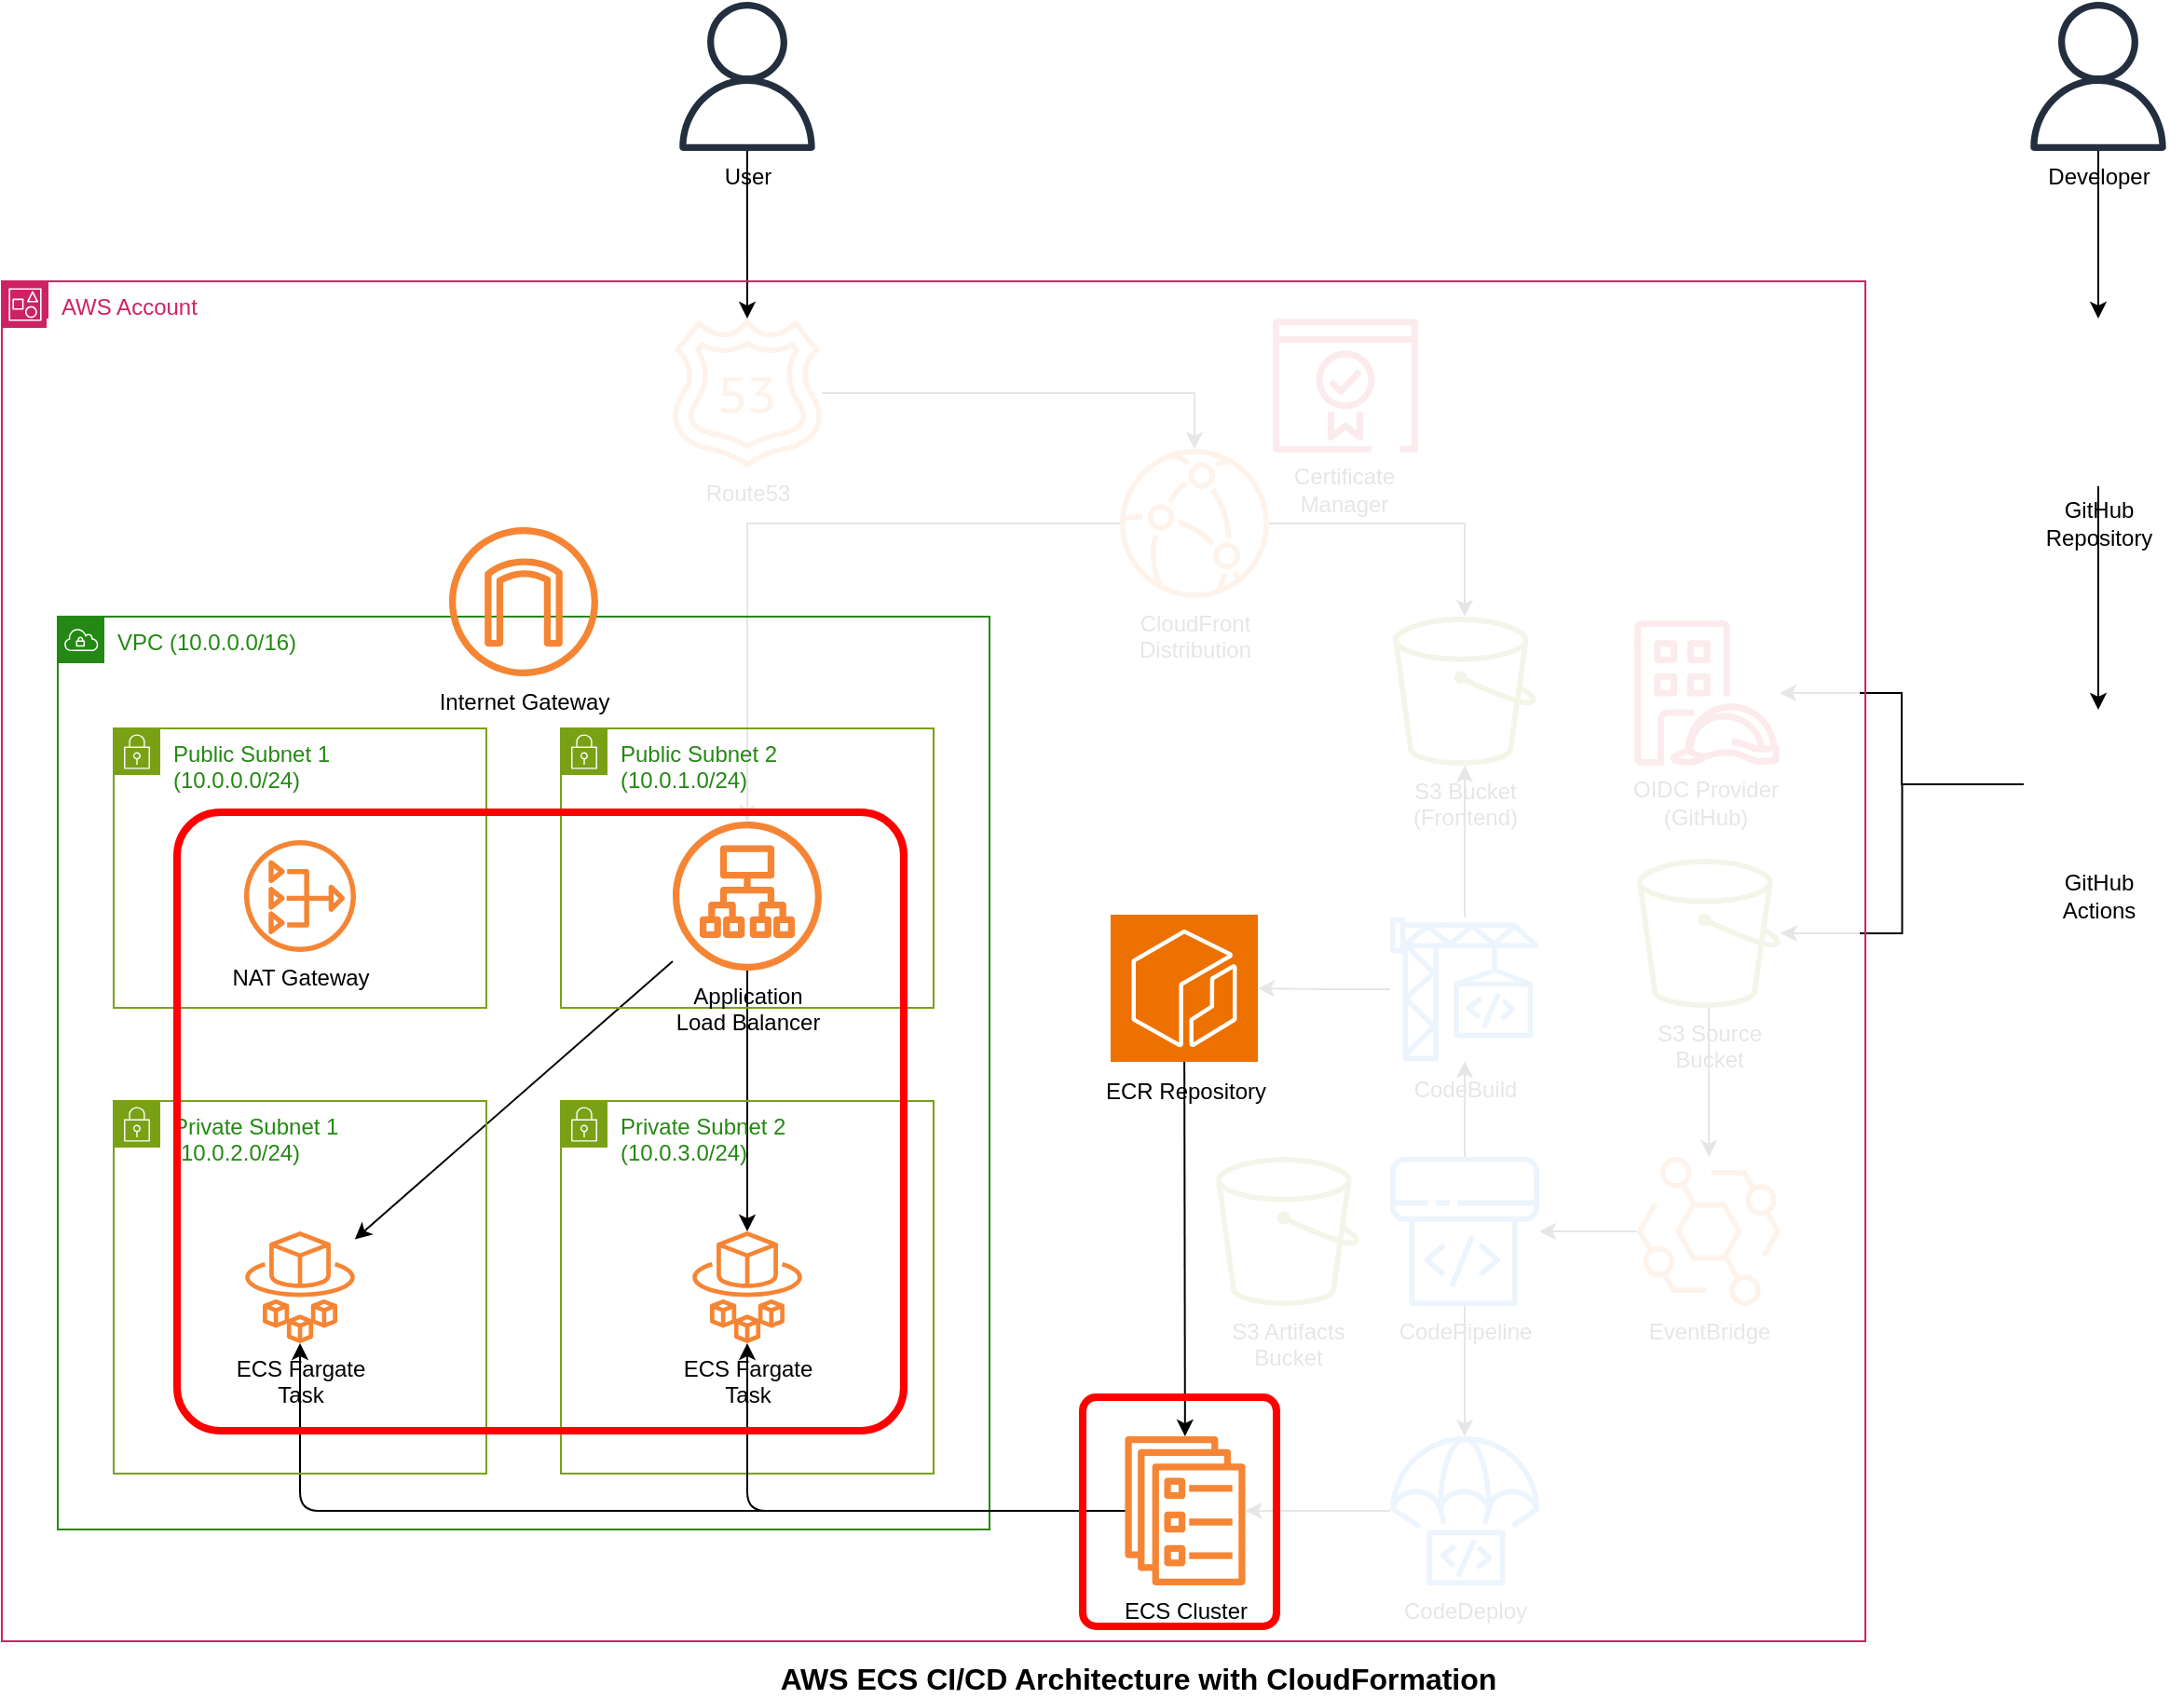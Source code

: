 <mxfile>
    <diagram name="AWS ECS CI/CD Architecture" id="aws-architecture">
        <mxGraphModel dx="1702" dy="1352" grid="0" gridSize="10" guides="1" tooltips="1" connect="1" arrows="1" fold="1" page="0" pageScale="1" pageWidth="1169" pageHeight="827" math="0" shadow="0">
            <root>
                <mxCell id="0"/>
                <mxCell id="1" parent="0"/>
                <mxCell id="35" value="" style="shape=image;verticalLabelPosition=bottom;labelBackgroundColor=default;verticalAlign=top;aspect=fixed;imageAspect=0;image=https://www.omnitech-inc.com/media/izab4guz/net9.png;" parent="1" vertex="1">
                    <mxGeometry x="404" y="519.5" width="73.8" height="41" as="geometry"/>
                </mxCell>
                <mxCell id="s3-frontend" value="S3 Bucket&#xa;(Frontend)" style="outlineConnect=0;dashed=0;verticalLabelPosition=bottom;verticalAlign=top;align=center;html=1;shape=mxgraph.aws4.s3;fillColor=#7AA116;gradientColor=none;" parent="1" vertex="1">
                    <mxGeometry x="705" y="180" width="80" height="80" as="geometry"/>
                </mxCell>
                <mxCell id="cloudfront" value="CloudFront&#xa;Distribution" style="outlineConnect=0;dashed=0;verticalLabelPosition=bottom;verticalAlign=top;align=center;html=1;shape=mxgraph.aws4.cloudfront;fillColor=#F58534;gradientColor=none;" parent="1" vertex="1">
                    <mxGeometry x="560" y="90" width="80" height="80" as="geometry"/>
                </mxCell>
                <mxCell id="codepipeline" value="CodePipeline" style="outlineConnect=0;dashed=0;verticalLabelPosition=bottom;verticalAlign=top;align=center;html=1;shape=mxgraph.aws4.codepipeline;fillColor=#3F8FE8;gradientColor=none;" parent="1" vertex="1">
                    <mxGeometry x="705" y="470" width="80" height="80" as="geometry"/>
                </mxCell>
                <mxCell id="codebuild" value="CodeBuild" style="outlineConnect=0;dashed=0;verticalLabelPosition=bottom;verticalAlign=top;align=center;html=1;shape=mxgraph.aws4.codebuild;fillColor=#3F8FE8;gradientColor=none;" parent="1" vertex="1">
                    <mxGeometry x="705" y="340" width="80" height="80" as="geometry"/>
                </mxCell>
                <mxCell id="codedeploy" value="CodeDeploy" style="outlineConnect=0;dashed=0;verticalLabelPosition=bottom;verticalAlign=top;align=center;html=1;shape=mxgraph.aws4.codedeploy;fillColor=#3F8FE8;gradientColor=none;" parent="1" vertex="1">
                    <mxGeometry x="705" y="620" width="80" height="80" as="geometry"/>
                </mxCell>
                <mxCell id="s3-source" value="S3 Source&#xa;Bucket" style="outlineConnect=0;dashed=0;verticalLabelPosition=bottom;verticalAlign=top;align=center;html=1;shape=mxgraph.aws4.s3;fillColor=#7AA116;gradientColor=none;" parent="1" vertex="1">
                    <mxGeometry x="836" y="310" width="80" height="80" as="geometry"/>
                </mxCell>
                <mxCell id="s3-artifacts" value="S3 Artifacts&#xa;Bucket" style="outlineConnect=0;dashed=0;verticalLabelPosition=bottom;verticalAlign=top;align=center;html=1;shape=mxgraph.aws4.s3;fillColor=#7AA116;gradientColor=none;" parent="1" vertex="1">
                    <mxGeometry x="610" y="470" width="80" height="80" as="geometry"/>
                </mxCell>
                <mxCell id="eventbridge" value="EventBridge" style="outlineConnect=0;dashed=0;verticalLabelPosition=bottom;verticalAlign=top;align=center;html=1;shape=mxgraph.aws4.eventbridge;fillColor=#F58534;gradientColor=none;" parent="1" vertex="1">
                    <mxGeometry x="836" y="470" width="80" height="80" as="geometry"/>
                </mxCell>
                <mxCell id="user" value="User" style="outlineConnect=0;dashed=0;verticalLabelPosition=bottom;verticalAlign=top;align=center;html=1;shape=mxgraph.aws4.user;fillColor=#232F3E;gradientColor=none;" parent="1" vertex="1">
                    <mxGeometry x="320" y="-150" width="80" height="80" as="geometry"/>
                </mxCell>
                <mxCell id="conn1" style="edgeStyle=orthogonalEdgeStyle;rounded=0;orthogonalLoop=1;jettySize=auto;html=1;" parent="1" source="user" target="route53" edge="1">
                    <mxGeometry relative="1" as="geometry"/>
                </mxCell>
                <mxCell id="conn2" style="edgeStyle=orthogonalEdgeStyle;rounded=0;orthogonalLoop=1;jettySize=auto;html=1;" parent="1" source="route53" target="cloudfront" edge="1">
                    <mxGeometry relative="1" as="geometry">
                        <Array as="points">
                            <mxPoint x="600" y="60"/>
                        </Array>
                    </mxGeometry>
                </mxCell>
                <mxCell id="conn3" style="edgeStyle=orthogonalEdgeStyle;rounded=0;orthogonalLoop=1;jettySize=auto;html=1;" parent="1" source="cloudfront" target="s3-frontend" edge="1">
                    <mxGeometry relative="1" as="geometry"/>
                </mxCell>
                <mxCell id="conn4" style="edgeStyle=orthogonalEdgeStyle;rounded=0;orthogonalLoop=1;jettySize=auto;html=1;" parent="1" source="cloudfront" target="alb" edge="1">
                    <mxGeometry relative="1" as="geometry"/>
                </mxCell>
                <mxCell id="conn8" style="edgeStyle=orthogonalEdgeStyle;rounded=0;orthogonalLoop=1;jettySize=auto;html=1;exitX=0;exitY=0.5;exitDx=0;exitDy=0;" parent="1" source="28" target="s3-source" edge="1">
                    <mxGeometry relative="1" as="geometry">
                        <mxPoint x="1080.909" y="280" as="sourcePoint"/>
                    </mxGeometry>
                </mxCell>
                <mxCell id="conn9" style="edgeStyle=orthogonalEdgeStyle;rounded=0;orthogonalLoop=1;jettySize=auto;html=1;" parent="1" source="s3-source" target="eventbridge" edge="1">
                    <mxGeometry relative="1" as="geometry"/>
                </mxCell>
                <mxCell id="conn10" style="edgeStyle=orthogonalEdgeStyle;rounded=0;orthogonalLoop=1;jettySize=auto;html=1;" parent="1" source="eventbridge" target="codepipeline" edge="1">
                    <mxGeometry relative="1" as="geometry"/>
                </mxCell>
                <mxCell id="conn11" style="edgeStyle=orthogonalEdgeStyle;rounded=0;orthogonalLoop=1;jettySize=auto;html=1;" parent="1" source="codepipeline" target="codebuild" edge="1">
                    <mxGeometry relative="1" as="geometry"/>
                </mxCell>
                <mxCell id="conn12" style="edgeStyle=orthogonalEdgeStyle;rounded=0;orthogonalLoop=1;jettySize=auto;html=1;" parent="1" source="codepipeline" target="codedeploy" edge="1">
                    <mxGeometry relative="1" as="geometry"/>
                </mxCell>
                <mxCell id="conn13" style="edgeStyle=orthogonalEdgeStyle;rounded=0;orthogonalLoop=1;jettySize=auto;html=1;entryX=1;entryY=0.5;entryDx=0;entryDy=0;entryPerimeter=0;" parent="1" source="codebuild" target="5" edge="1">
                    <mxGeometry relative="1" as="geometry">
                        <mxPoint x="640" y="380" as="targetPoint"/>
                    </mxGeometry>
                </mxCell>
                <mxCell id="conn14" style="edgeStyle=orthogonalEdgeStyle;rounded=0;orthogonalLoop=1;jettySize=auto;html=1;" parent="1" source="codebuild" target="s3-frontend" edge="1">
                    <mxGeometry relative="1" as="geometry"/>
                </mxCell>
                <mxCell id="conn15" style="edgeStyle=orthogonalEdgeStyle;rounded=0;orthogonalLoop=1;jettySize=auto;html=1;" parent="1" source="codedeploy" target="ecs-cluster" edge="1">
                    <mxGeometry relative="1" as="geometry"/>
                </mxCell>
                <mxCell id="title" value="AWS ECS CI/CD Architecture with CloudFormation" style="text;html=1;strokeColor=none;fillColor=none;align=center;verticalAlign=middle;whiteSpace=wrap;rounded=0;fontSize=16;fontStyle=1;" parent="1" vertex="1">
                    <mxGeometry x="370" y="740" width="400" height="20" as="geometry"/>
                </mxCell>
                <mxCell id="conn7" style="edgeStyle=orthogonalEdgeStyle;rounded=0;orthogonalLoop=1;jettySize=auto;html=1;exitX=0;exitY=0.5;exitDx=0;exitDy=0;" parent="1" source="28" target="15" edge="1">
                    <mxGeometry relative="1" as="geometry">
                        <mxPoint x="1080.909" y="280" as="sourcePoint"/>
                        <mxPoint x="940" y="200" as="targetPoint"/>
                    </mxGeometry>
                </mxCell>
                <mxCell id="17" value="" style="group" parent="1" vertex="1" connectable="0">
                    <mxGeometry x="824" y="182" width="100" height="118" as="geometry"/>
                </mxCell>
                <mxCell id="15" value="" style="sketch=0;outlineConnect=0;fontColor=#232F3E;gradientColor=none;fillColor=#DD344C;strokeColor=none;dashed=0;verticalLabelPosition=bottom;verticalAlign=top;align=center;html=1;fontSize=12;fontStyle=0;aspect=fixed;pointerEvents=1;shape=mxgraph.aws4.identity_access_management_iam_roles_anywhere;" parent="17" vertex="1">
                    <mxGeometry x="12" width="78" height="78" as="geometry"/>
                </mxCell>
                <mxCell id="16" value="&lt;span style=&quot;color: rgb(0, 0, 0);&quot;&gt;OIDC Provider&lt;/span&gt;&lt;br&gt;&lt;span style=&quot;color: rgb(0, 0, 0);&quot;&gt;(GitHub)&lt;/span&gt;" style="text;html=1;align=center;verticalAlign=middle;resizable=0;points=[];autosize=1;strokeColor=none;fillColor=none;" parent="17" vertex="1">
                    <mxGeometry y="78" width="100" height="40" as="geometry"/>
                </mxCell>
                <mxCell id="29" style="edgeStyle=none;html=1;" parent="1" source="18" target="28" edge="1">
                    <mxGeometry relative="1" as="geometry"/>
                </mxCell>
                <mxCell id="23" value="AWS Account" style="points=[[0,0],[0.25,0],[0.5,0],[0.75,0],[1,0],[1,0.25],[1,0.5],[1,0.75],[1,1],[0.75,1],[0.5,1],[0.25,1],[0,1],[0,0.75],[0,0.5],[0,0.25]];outlineConnect=0;gradientColor=none;html=1;whiteSpace=wrap;fontSize=12;fontStyle=0;container=0;pointerEvents=0;collapsible=0;recursiveResize=0;shape=mxgraph.aws4.group;grIcon=mxgraph.aws4.group_account;strokeColor=#CD2264;fillColor=none;verticalAlign=top;align=left;spacingLeft=30;fontColor=#CD2264;dashed=0;" parent="1" vertex="1">
                    <mxGeometry x="-40" width="1000" height="730" as="geometry"/>
                </mxCell>
                <mxCell id="27" style="edgeStyle=none;html=1;entryX=0.5;entryY=0;entryDx=0;entryDy=0;" parent="1" source="26" target="18" edge="1">
                    <mxGeometry relative="1" as="geometry"/>
                </mxCell>
                <mxCell id="26" value="Developer" style="outlineConnect=0;dashed=0;verticalLabelPosition=bottom;verticalAlign=top;align=center;html=1;shape=mxgraph.aws4.user;fillColor=#232F3E;gradientColor=none;" parent="1" vertex="1">
                    <mxGeometry x="1045" y="-150" width="80" height="80" as="geometry"/>
                </mxCell>
                <mxCell id="30" value="" style="group" parent="1" vertex="1" connectable="0">
                    <mxGeometry x="1040" y="20" width="90" height="130" as="geometry"/>
                </mxCell>
                <mxCell id="18" value="" style="shape=image;verticalLabelPosition=bottom;labelBackgroundColor=default;verticalAlign=top;aspect=fixed;imageAspect=0;image=https://cdn.pixabay.com/photo/2022/01/30/13/33/github-6980894_960_720.png;" parent="30" vertex="1">
                    <mxGeometry width="90" height="90" as="geometry"/>
                </mxCell>
                <mxCell id="22" value="&lt;span style=&quot;color: rgb(0, 0, 0);&quot;&gt;GitHub&lt;/span&gt;&lt;br&gt;&lt;span style=&quot;color: rgb(0, 0, 0);&quot;&gt;Repository&lt;/span&gt;" style="text;html=1;align=center;verticalAlign=middle;resizable=0;points=[];autosize=1;strokeColor=none;fillColor=none;" parent="30" vertex="1">
                    <mxGeometry x="5" y="90" width="80" height="40" as="geometry"/>
                </mxCell>
                <mxCell id="route53" value="Route53" style="outlineConnect=0;dashed=0;verticalLabelPosition=bottom;verticalAlign=top;align=center;html=1;shape=mxgraph.aws4.route_53;fillColor=#F58534;gradientColor=none;" parent="1" vertex="1">
                    <mxGeometry x="320" y="20" width="80" height="80" as="geometry"/>
                </mxCell>
                <mxCell id="14" value="" style="group" parent="1" vertex="1" connectable="0">
                    <mxGeometry x="640" y="20" width="80" height="112" as="geometry"/>
                </mxCell>
                <mxCell id="12" value="" style="sketch=0;outlineConnect=0;fontColor=#232F3E;gradientColor=none;fillColor=#DD344C;strokeColor=none;dashed=0;verticalLabelPosition=bottom;verticalAlign=top;align=center;html=1;fontSize=12;fontStyle=0;aspect=fixed;pointerEvents=1;shape=mxgraph.aws4.certificate_manager_2;" parent="14" vertex="1">
                    <mxGeometry x="2" width="78" height="72" as="geometry"/>
                </mxCell>
                <mxCell id="13" value="Certificate&lt;div&gt;Manager&lt;/div&gt;" style="text;html=1;align=center;verticalAlign=middle;resizable=0;points=[];autosize=1;strokeColor=none;fillColor=none;" parent="14" vertex="1">
                    <mxGeometry y="72" width="80" height="40" as="geometry"/>
                </mxCell>
                <mxCell id="32" value="" style="group" parent="1" vertex="1" connectable="0">
                    <mxGeometry x="1045" y="230" width="80" height="120" as="geometry"/>
                </mxCell>
                <mxCell id="28" value="" style="shape=image;verticalLabelPosition=bottom;labelBackgroundColor=default;verticalAlign=top;aspect=fixed;imageAspect=0;image=https://oji-cloud.net/wp-content/uploads/2023/05/githubaction.png;" parent="32" vertex="1">
                    <mxGeometry width="80" height="80" as="geometry"/>
                </mxCell>
                <mxCell id="31" value="GitHub&lt;div&gt;Actions&lt;/div&gt;" style="text;html=1;align=center;verticalAlign=middle;resizable=0;points=[];autosize=1;strokeColor=none;fillColor=none;" parent="32" vertex="1">
                    <mxGeometry x="10" y="80" width="60" height="40" as="geometry"/>
                </mxCell>
                <mxCell id="36" value="" style="shape=image;verticalLabelPosition=bottom;labelBackgroundColor=default;verticalAlign=top;aspect=fixed;imageAspect=0;image=https://anteku.jp/blog/wp-content/uploads/2021/12/vue-eyecatch-960x504-1.jpeg;clipPath=inset(24.68% 16.33% 26.58% 15.33%);" parent="1" vertex="1">
                    <mxGeometry x="622" y="215" width="79.87" height="30" as="geometry"/>
                </mxCell>
                <mxCell id="37" value="" style="rounded=0;whiteSpace=wrap;html=1;fillColor=#FFFFFF;strokeColor=none;gradientColor=none;opacity=90;" vertex="1" parent="1">
                    <mxGeometry x="-16" y="20" width="973" height="702" as="geometry"/>
                </mxCell>
                <mxCell id="7" value="" style="group" parent="1" vertex="1" connectable="0">
                    <mxGeometry x="540" y="340" width="110" height="110" as="geometry"/>
                </mxCell>
                <mxCell id="6" value="&lt;span style=&quot;color: rgb(0, 0, 0);&quot;&gt;ECR Repository&lt;/span&gt;" style="text;html=1;align=center;verticalAlign=middle;resizable=0;points=[];autosize=1;strokeColor=none;fillColor=none;" parent="7" vertex="1">
                    <mxGeometry y="80" width="110" height="30" as="geometry"/>
                </mxCell>
                <mxCell id="5" value="" style="sketch=0;points=[[0,0,0],[0.25,0,0],[0.5,0,0],[0.75,0,0],[1,0,0],[0,1,0],[0.25,1,0],[0.5,1,0],[0.75,1,0],[1,1,0],[0,0.25,0],[0,0.5,0],[0,0.75,0],[1,0.25,0],[1,0.5,0],[1,0.75,0]];outlineConnect=0;fontColor=#232F3E;fillColor=#ED7100;strokeColor=#ffffff;dashed=0;verticalLabelPosition=bottom;verticalAlign=top;align=center;html=1;fontSize=12;fontStyle=0;aspect=fixed;shape=mxgraph.aws4.resourceIcon;resIcon=mxgraph.aws4.ecr;" parent="7" vertex="1">
                    <mxGeometry x="15" width="79" height="79" as="geometry"/>
                </mxCell>
                <mxCell id="10" style="edgeStyle=orthogonalEdgeStyle;html=1;" parent="1" source="ecs-cluster" target="ecs-task-1" edge="1">
                    <mxGeometry relative="1" as="geometry"/>
                </mxCell>
                <mxCell id="conn5" style="rounded=0;orthogonalLoop=1;jettySize=auto;html=1;" parent="1" source="alb" target="ecs-task-1" edge="1">
                    <mxGeometry relative="1" as="geometry"/>
                </mxCell>
                <mxCell id="conn6" style="edgeStyle=orthogonalEdgeStyle;rounded=0;orthogonalLoop=1;jettySize=auto;html=1;" parent="1" source="alb" target="ecs-task-2" edge="1">
                    <mxGeometry relative="1" as="geometry"/>
                </mxCell>
                <mxCell id="11" style="edgeStyle=none;html=1;" parent="1" source="5" target="ecs-cluster" edge="1">
                    <mxGeometry relative="1" as="geometry"/>
                </mxCell>
                <mxCell id="vpc" value="VPC (10.0.0.0/16)" style="points=[[0,0],[0.25,0],[0.5,0],[0.75,0],[1,0],[1,0.25],[1,0.5],[1,0.75],[1,1],[0.75,1],[0.5,1],[0.25,1],[0,1],[0,0.75],[0,0.5],[0,0.25]];outlineConnect=0;gradientColor=none;html=1;whiteSpace=wrap;fontSize=12;fontStyle=0;container=0;pointerEvents=0;collapsible=0;recursiveResize=0;shape=mxgraph.aws4.group;grIcon=mxgraph.aws4.group_vpc;strokeColor=#248814;fillColor=none;verticalAlign=top;align=left;spacingLeft=30;fontColor=#248814;dashed=0;" parent="1" vertex="1">
                    <mxGeometry x="-10" y="180" width="500" height="490" as="geometry"/>
                </mxCell>
                <mxCell id="igw" value="Internet Gateway" style="outlineConnect=0;dashed=0;verticalLabelPosition=bottom;verticalAlign=top;align=center;html=1;shape=mxgraph.aws4.internet_gateway;fillColor=#F58534;gradientColor=none;" parent="1" vertex="1">
                    <mxGeometry x="200" y="132" width="80" height="80" as="geometry"/>
                </mxCell>
                <mxCell id="public-subnet-1" value="Public Subnet 1&#xa;(10.0.0.0/24)" style="points=[[0,0],[0.25,0],[0.5,0],[0.75,0],[1,0],[1,0.25],[1,0.5],[1,0.75],[1,1],[0.75,1],[0.5,1],[0.25,1],[0,1],[0,0.75],[0,0.5],[0,0.25]];outlineConnect=0;gradientColor=none;html=1;whiteSpace=wrap;fontSize=12;fontStyle=0;container=1;pointerEvents=0;collapsible=0;recursiveResize=0;shape=mxgraph.aws4.group;grIcon=mxgraph.aws4.group_security_group;strokeColor=#7AA116;fillColor=none;verticalAlign=top;align=left;spacingLeft=30;fontColor=#248814;dashed=0;" parent="1" vertex="1">
                    <mxGeometry x="20" y="240" width="200" height="150" as="geometry"/>
                </mxCell>
                <mxCell id="nat-gateway" value="NAT Gateway" style="outlineConnect=0;dashed=0;verticalLabelPosition=bottom;verticalAlign=top;align=center;html=1;shape=mxgraph.aws4.nat_gateway;fillColor=#F58534;gradientColor=none;" parent="public-subnet-1" vertex="1">
                    <mxGeometry x="60" y="60" width="80" height="60" as="geometry"/>
                </mxCell>
                <mxCell id="public-subnet-2" value="Public Subnet 2&#xa;(10.0.1.0/24)" style="points=[[0,0],[0.25,0],[0.5,0],[0.75,0],[1,0],[1,0.25],[1,0.5],[1,0.75],[1,1],[0.75,1],[0.5,1],[0.25,1],[0,1],[0,0.75],[0,0.5],[0,0.25]];outlineConnect=0;gradientColor=none;html=1;whiteSpace=wrap;fontSize=12;fontStyle=0;container=1;pointerEvents=0;collapsible=0;recursiveResize=0;shape=mxgraph.aws4.group;grIcon=mxgraph.aws4.group_security_group;strokeColor=#7AA116;fillColor=none;verticalAlign=top;align=left;spacingLeft=30;fontColor=#248814;dashed=0;" parent="1" vertex="1">
                    <mxGeometry x="260" y="240" width="200" height="150" as="geometry"/>
                </mxCell>
                <mxCell id="alb" value="Application&#xa;Load Balancer" style="outlineConnect=0;dashed=0;verticalLabelPosition=bottom;verticalAlign=top;align=center;html=1;shape=mxgraph.aws4.application_load_balancer;fillColor=#F58534;gradientColor=none;" parent="public-subnet-2" vertex="1">
                    <mxGeometry x="60" y="50" width="80" height="80" as="geometry"/>
                </mxCell>
                <mxCell id="private-subnet-1" value="Private Subnet 1&#xa;(10.0.2.0/24)" style="points=[[0,0],[0.25,0],[0.5,0],[0.75,0],[1,0],[1,0.25],[1,0.5],[1,0.75],[1,1],[0.75,1],[0.5,1],[0.25,1],[0,1],[0,0.75],[0,0.5],[0,0.25]];outlineConnect=0;gradientColor=none;html=1;whiteSpace=wrap;fontSize=12;fontStyle=0;container=1;pointerEvents=0;collapsible=0;recursiveResize=0;shape=mxgraph.aws4.group;grIcon=mxgraph.aws4.group_security_group;strokeColor=#7AA116;fillColor=none;verticalAlign=top;align=left;spacingLeft=30;fontColor=#248814;dashed=0;" parent="1" vertex="1">
                    <mxGeometry x="20" y="440" width="200" height="200" as="geometry"/>
                </mxCell>
                <mxCell id="ecs-task-1" value="ECS Fargate&#xa;Task" style="outlineConnect=0;dashed=0;verticalLabelPosition=bottom;verticalAlign=top;align=center;html=1;shape=mxgraph.aws4.fargate;fillColor=#F58534;gradientColor=none;" parent="private-subnet-1" vertex="1">
                    <mxGeometry x="60" y="70" width="80" height="60" as="geometry"/>
                </mxCell>
                <mxCell id="private-subnet-2" value="Private Subnet 2&#xa;(10.0.3.0/24)" style="points=[[0,0],[0.25,0],[0.5,0],[0.75,0],[1,0],[1,0.25],[1,0.5],[1,0.75],[1,1],[0.75,1],[0.5,1],[0.25,1],[0,1],[0,0.75],[0,0.5],[0,0.25]];outlineConnect=0;gradientColor=none;html=1;whiteSpace=wrap;fontSize=12;fontStyle=0;container=1;pointerEvents=0;collapsible=0;recursiveResize=0;shape=mxgraph.aws4.group;grIcon=mxgraph.aws4.group_security_group;strokeColor=#7AA116;fillColor=none;verticalAlign=top;align=left;spacingLeft=30;fontColor=#248814;dashed=0;" parent="1" vertex="1">
                    <mxGeometry x="260" y="440" width="200" height="200" as="geometry"/>
                </mxCell>
                <mxCell id="ecs-task-2" value="ECS Fargate&#xa;Task" style="outlineConnect=0;dashed=0;verticalLabelPosition=bottom;verticalAlign=top;align=center;html=1;shape=mxgraph.aws4.fargate;fillColor=#F58534;gradientColor=none;" parent="private-subnet-2" vertex="1">
                    <mxGeometry x="60" y="70" width="80" height="60" as="geometry"/>
                </mxCell>
                <mxCell id="ecs-cluster" value="ECS Cluster" style="outlineConnect=0;dashed=0;verticalLabelPosition=bottom;verticalAlign=top;align=center;html=1;shape=mxgraph.aws4.ecs_service;fillColor=#F58534;gradientColor=none;" parent="1" vertex="1">
                    <mxGeometry x="555" y="620" width="80" height="80" as="geometry"/>
                </mxCell>
                <mxCell id="9" style="edgeStyle=orthogonalEdgeStyle;html=1;" parent="1" source="ecs-cluster" target="ecs-task-2" edge="1">
                    <mxGeometry relative="1" as="geometry"/>
                </mxCell>
                <mxCell id="38" value="" style="rounded=1;whiteSpace=wrap;html=1;strokeColor=#FF0000;fillColor=none;strokeWidth=4;arcSize=7;" vertex="1" parent="1">
                    <mxGeometry x="54" y="285" width="390" height="332" as="geometry"/>
                </mxCell>
                <mxCell id="39" value="" style="rounded=1;whiteSpace=wrap;html=1;strokeColor=#FF0000;fillColor=none;strokeWidth=4;arcSize=7;" vertex="1" parent="1">
                    <mxGeometry x="540" y="599" width="104" height="123" as="geometry"/>
                </mxCell>
            </root>
        </mxGraphModel>
    </diagram>
</mxfile>